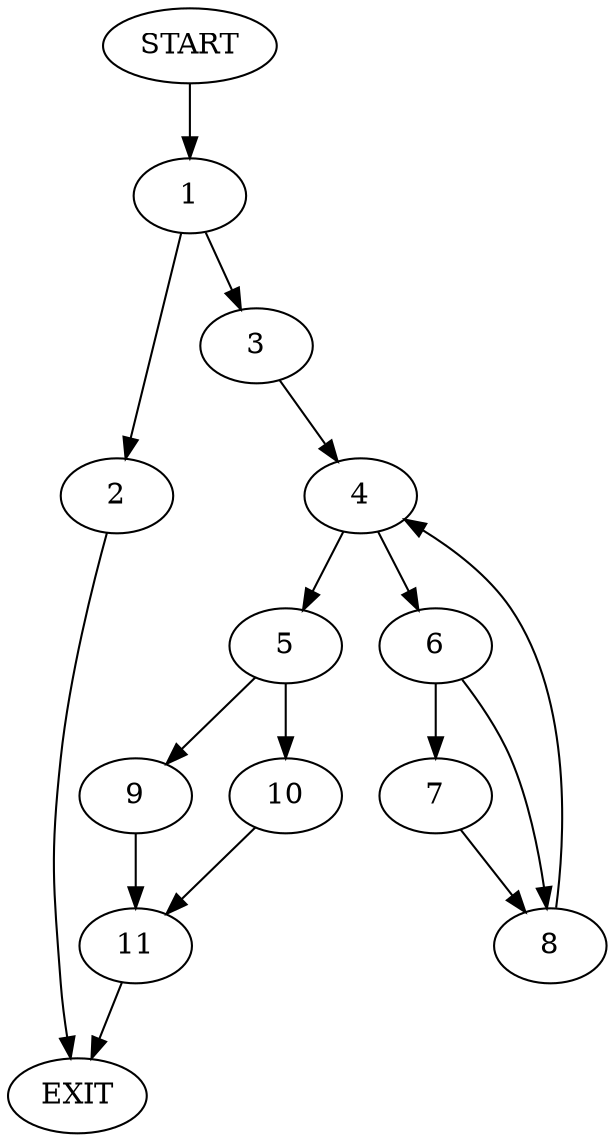 digraph {
0 [label="START"]
12 [label="EXIT"]
0 -> 1
1 -> 2
1 -> 3
2 -> 12
3 -> 4
4 -> 5
4 -> 6
6 -> 7
6 -> 8
5 -> 9
5 -> 10
7 -> 8
8 -> 4
10 -> 11
9 -> 11
11 -> 12
}
